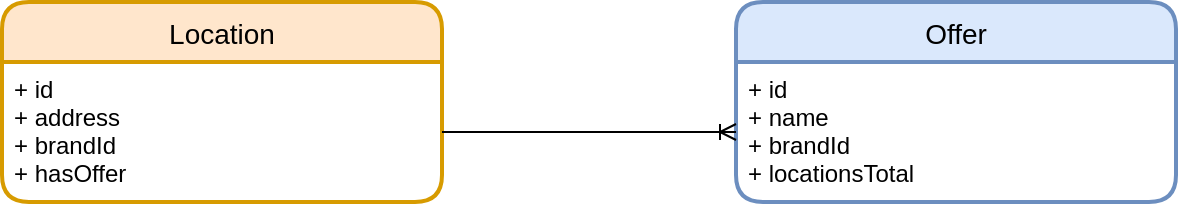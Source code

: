<mxfile version="16.5.3" type="device"><diagram id="gucQd42v-YEcFaXGVLXG" name="Page-1"><mxGraphModel dx="3907" dy="3139" grid="1" gridSize="10" guides="1" tooltips="1" connect="1" arrows="1" fold="1" page="1" pageScale="1" pageWidth="827" pageHeight="1169" math="0" shadow="0"><root><mxCell id="0"/><mxCell id="1" parent="0"/><mxCell id="EgbV8L_eXXXwAvpZjf1z-3" value="Location" style="swimlane;childLayout=stackLayout;horizontal=1;startSize=30;horizontalStack=0;rounded=1;fontSize=14;fontStyle=0;strokeWidth=2;resizeParent=0;resizeLast=1;shadow=0;dashed=0;align=center;fillColor=#ffe6cc;strokeColor=#d79b00;" parent="1" vertex="1"><mxGeometry x="-1720" y="-2000" width="220" height="100" as="geometry"/></mxCell><mxCell id="EgbV8L_eXXXwAvpZjf1z-4" value="+ id &#10;+ address&#10;+ brandId&#10;+ hasOffer" style="align=left;strokeColor=none;fillColor=none;spacingLeft=4;fontSize=12;verticalAlign=top;resizable=0;rotatable=0;part=1;" parent="EgbV8L_eXXXwAvpZjf1z-3" vertex="1"><mxGeometry y="30" width="220" height="70" as="geometry"/></mxCell><mxCell id="EgbV8L_eXXXwAvpZjf1z-51" value="Offer" style="swimlane;childLayout=stackLayout;horizontal=1;startSize=30;horizontalStack=0;rounded=1;fontSize=14;fontStyle=0;strokeWidth=2;resizeParent=0;resizeLast=1;shadow=0;dashed=0;align=center;fillColor=#dae8fc;strokeColor=#6c8ebf;" parent="1" vertex="1"><mxGeometry x="-1353" y="-2000" width="220" height="100" as="geometry"/></mxCell><mxCell id="EgbV8L_eXXXwAvpZjf1z-52" value="+ id&#10;+ name&#10;+ brandId&#10;+ locationsTotal" style="align=left;strokeColor=none;fillColor=none;spacingLeft=4;fontSize=12;verticalAlign=top;resizable=0;rotatable=0;part=1;" parent="EgbV8L_eXXXwAvpZjf1z-51" vertex="1"><mxGeometry y="30" width="220" height="70" as="geometry"/></mxCell><mxCell id="qeJd1C0yApfzmBDLw4gd-6" value="" style="edgeStyle=entityRelationEdgeStyle;fontSize=12;html=1;endArrow=ERoneToMany;rounded=0;exitX=1;exitY=0.5;exitDx=0;exitDy=0;" parent="1" source="EgbV8L_eXXXwAvpZjf1z-4" target="EgbV8L_eXXXwAvpZjf1z-52" edge="1"><mxGeometry width="100" height="100" relative="1" as="geometry"><mxPoint x="-1493" y="-1935" as="sourcePoint"/><mxPoint x="-1583.0" y="-1650" as="targetPoint"/></mxGeometry></mxCell></root></mxGraphModel></diagram></mxfile>
